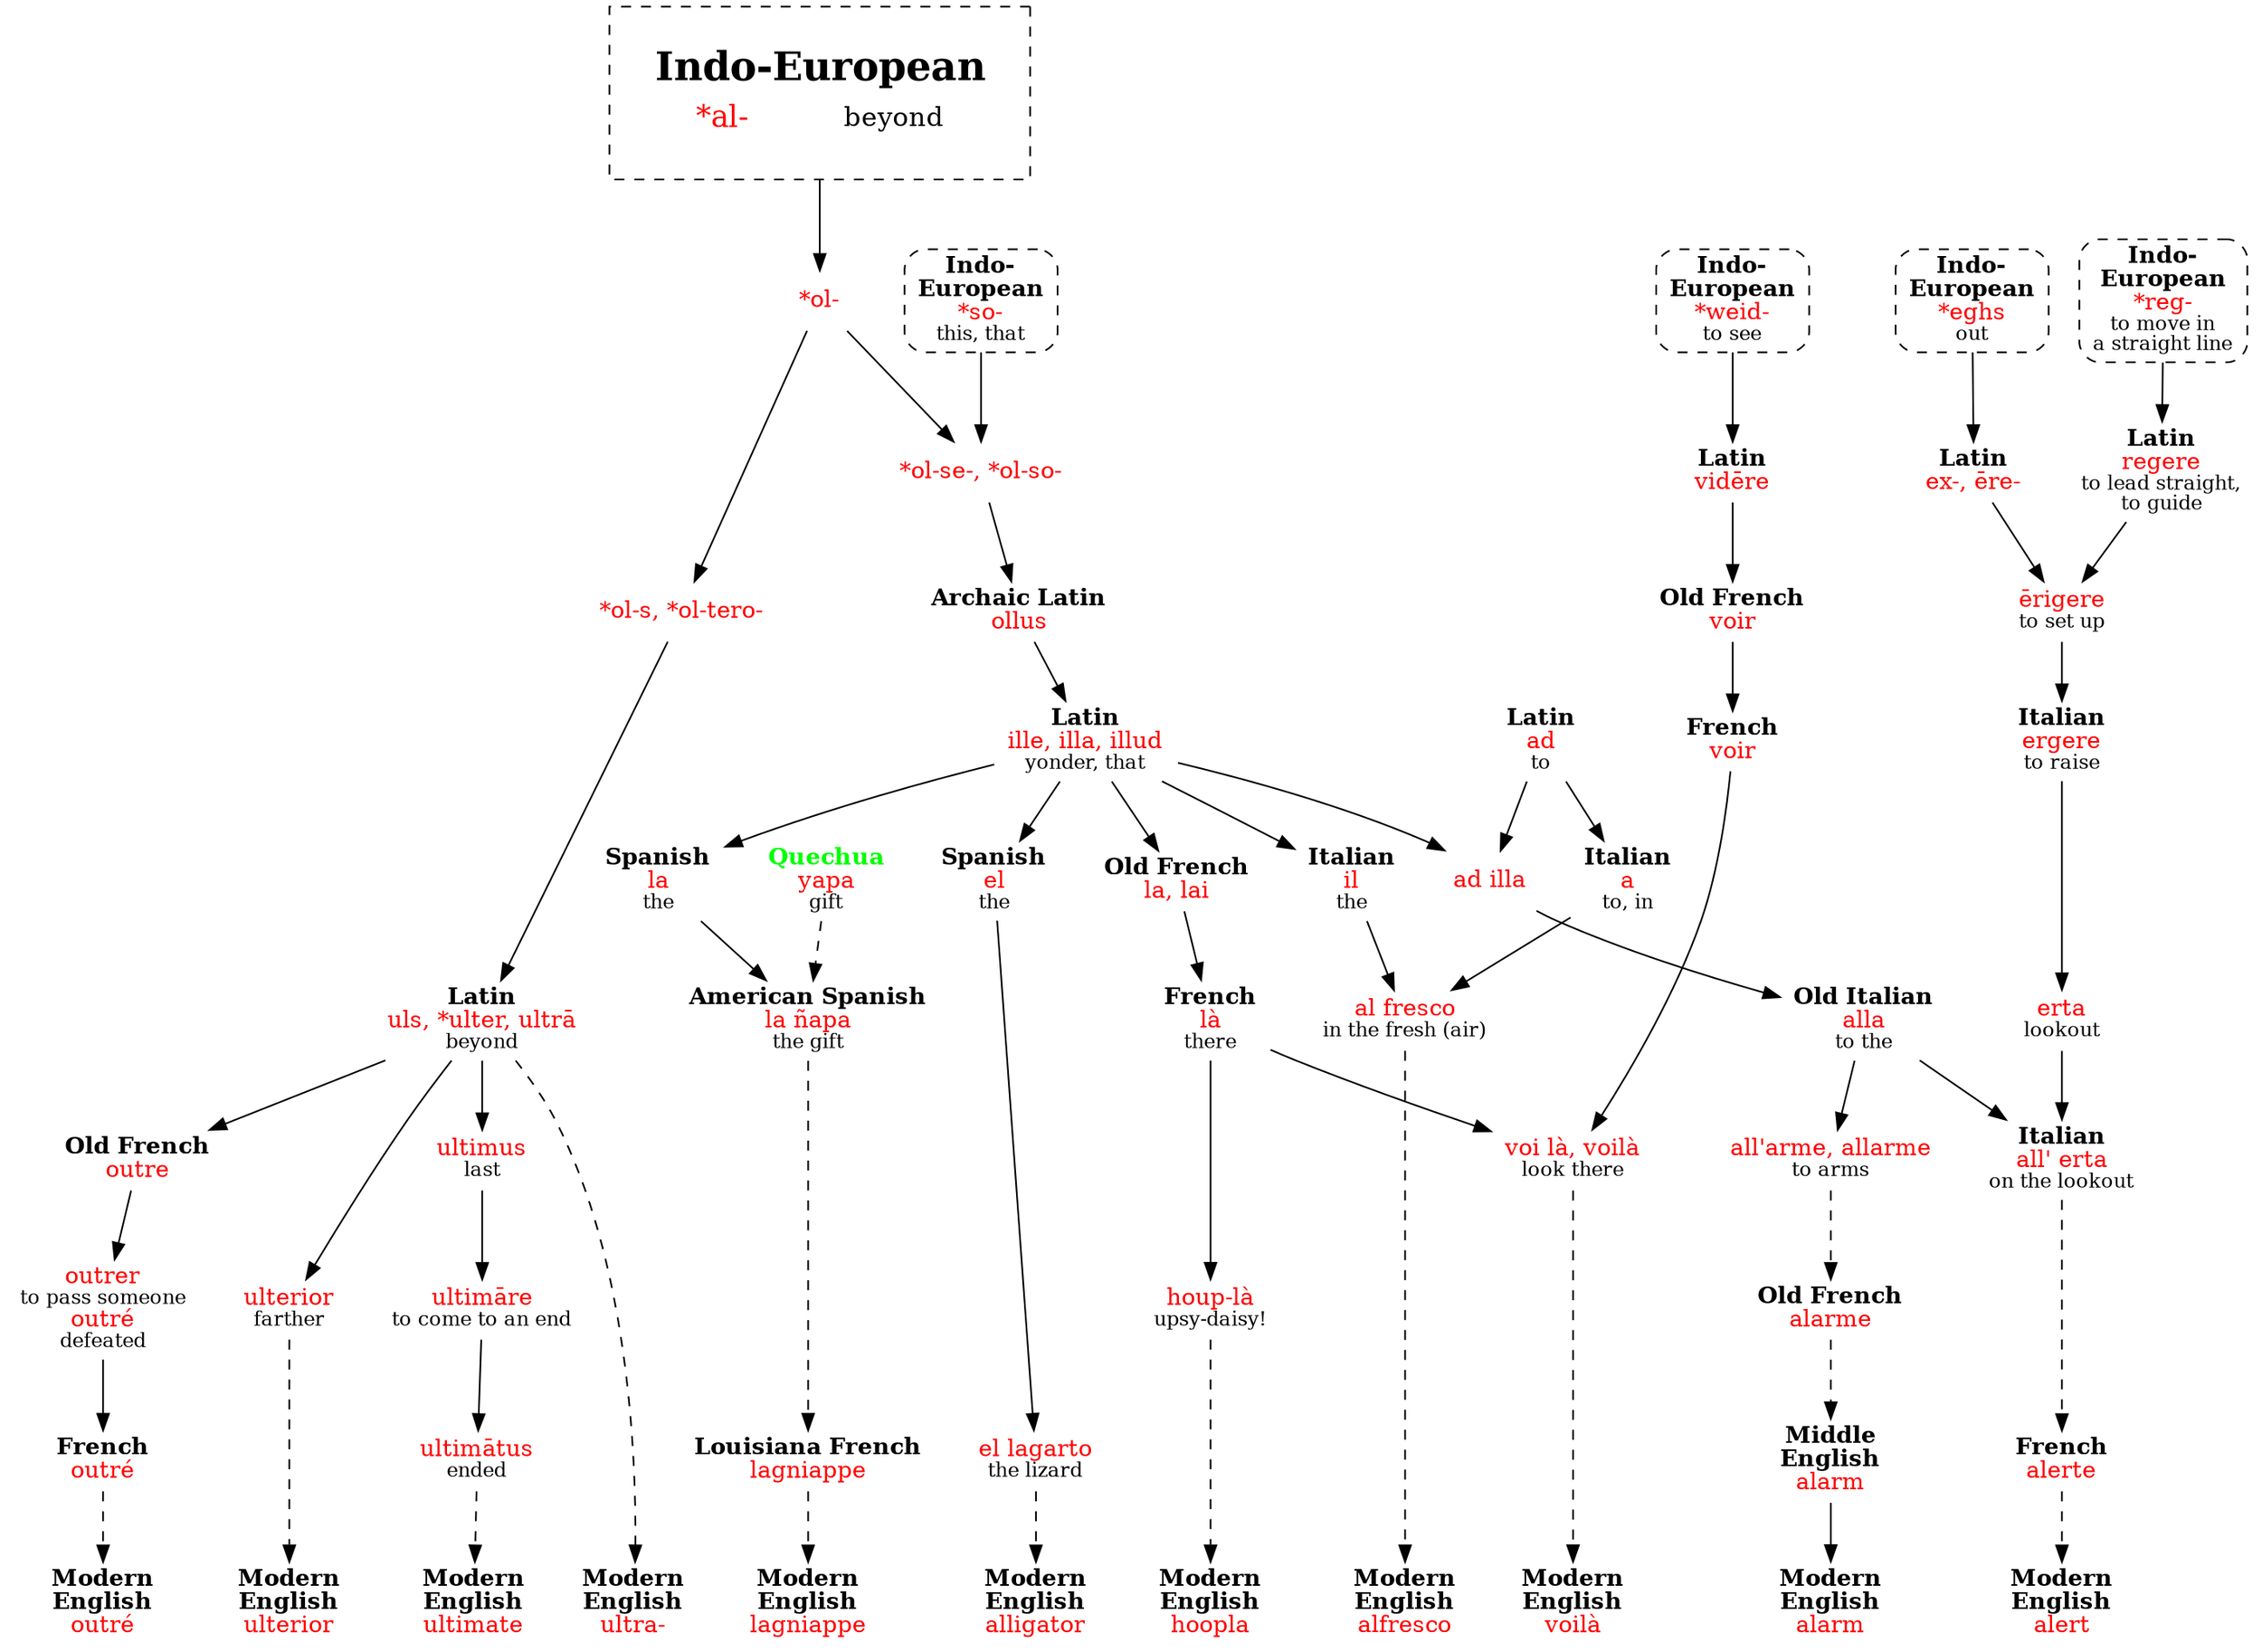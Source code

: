 strict digraph {
node [shape=none]

al [label=<<table border="0"><tr><td colspan="2"><font point-size="24"><b>Indo-European</b></font></td></tr><tr><td><font point-size="18" color="red">*al-</font></td><td><font point-size="16">beyond</font></td></tr></table>> tooltip="Indo-European \"*al-\" beyond" shape=rect style=dashed peripheries=1 margin=.3 URL="al-beyond0.svg"]

ol [label=<<font color="red">*ol-</font>>]
soIE [label=<<b>Indo-<br/>European</b><br/><font color="red">*so-</font><br/><font point-size="12">this, that</font>> shape=box style="dashed,rounded" URL="so-that.svg"]
olso [label=<<font color="red">*ol-se-, *ol-so-</font>>]
al -> ol
{ ol soIE } -> olso
ollusL [label=<<b>Archaic Latin</b><br/><font color="red">ollus</font>>]
illeL [label=<<b>Latin</b><br/><font color="red">ille, illa, illud</font><br/><font point-size="12">yonder, that</font>>]
olso -> ollusL -> illeL 

// alarm
adL [label=<<b>Latin</b><br/><font color="red">ad</font><br/><font point-size="12">to</font>>]
adillaL [label=<<font color="red">ad illa</font>>]
allaOI [label=<<b>Old Italian</b><br/><font color="red">alla</font><br/><font point-size="12">to the</font>>]
allarmeOI [label=<<font color="red">all'arme, allarme</font><br/><font point-size="12">to arms</font>>]
alarmeOF [label=<<b>Old French</b><br/><font color="red">alarme</font>>]
alarmME [label=<<b>Middle<br/>English</b><br/><font color="red">alarm</font>>]
alarm [label=<<b>Modern<br/>English</b><br/><font color="red">alarm</font>>]
{ adL illeL } -> adillaL -> allaOI -> allarmeOI
allarmeOI -> alarmeOF -> alarmME [style=dashed]
alarmME  -> alarm

// alert
regIE [label=<<b>Indo-<br/>European</b><br/><font color="red">*reg-</font><br/><font point-size="12">to move in<br/>a straight line</font>> shape=box style="dashed,rounded" URL="reg-rule.svg"] // not made
regereL [label=<<b>Latin</b><br/><font color="red">regere</font><br/><font point-size="12">to lead straight,<br/>to guide</font>>]
eghsIE [label=<<b>Indo-<br/>European</b><br/><font color="red">*eghs</font><br/><font point-size="12">out</font>> shape=box style="dashed,rounded" URL="eghs-out.svg"]
exL [label=<<b>Latin</b><br/><font color="red">ex-, ēre-</font>>]
erigereL [label=<<font color="red">ērigere</font><br/><font point-size="12">to set up</font>>]
ergereI [label=<<b>Italian</b><br/><font color="red">ergere</font><br/><font point-size="12">to raise</font>>]
ertaI [label=<<font color="red">erta</font><br/><font point-size="12">lookout</font>>]
allertaI [label=<<b>Italian</b><br/><font color="red">all' erta</font><br/><font point-size="12">on the lookout</font>>]
alerteF [label=<<b>French</b><br/><font color="red">alerte</font>>]
alert [label=<<b>Modern<br/>English</b><br/><font color="red">alert</font>>]
regIE -> regereL
eghsIE -> exL
{ exL regereL } -> erigereL -> ergereI -> ertaI
{ allaOI ertaI } -> allertaI
allertaI -> alerteF -> alert [style=dashed]

// alfresco
ilI [label=<<b>Italian</b><br/><font color="red">il</font><br/><font point-size="12">the</font>>]
aI [label=<<b>Italian</b><br/><font color="red">a</font><br/><font point-size="12">to, in</font>>]
alfrescoI [label=<<font color="red">al fresco</font><br/><font point-size="12">in the fresh (air)</font>>]
alfresco [label=<<b>Modern<br/>English</b><br/><font color="red">alfresco</font>>]
illeL -> ilI
adL -> aI
{ ilI aI } -> alfrescoI
alfrescoI -> alfresco [style=dashed]

// alligator
elS [label=<<b>Spanish</b><br/><font color="red">el</font><br/><font point-size="12">the</font>>]
ellagartoS [label=<<font color="red">el lagarto</font><br/><font point-size="12">the lizard</font>>]
alligator [label=<<b>Modern<br/>English</b><br/><font color="red">alligator</font>>]
illeL -> elS -> ellagartoS
ellagartoS -> alligator [style=dashed]

// voila
weidIE [label=<<b>Indo-<br/>European</b><br/><font color="red">*weid-</font><br/><font point-size="12">to see</font>> shape=box style="dashed,rounded" URL="weid-see3.svg"]
videreL [label=<<b>Latin</b><br/><font color="red">vidēre</font>>]
voirOF [label=<<b>Old French</b><br/><font color="red">voir</font>>]
voirF [label=<<b>French</b><br/><font color="red">voir</font>>]
laOF [label=<<b>Old French</b><br/><font color="red">la, lai</font>>]
laF [label=<<b>French</b><br/><font color="red">là</font><br/><font point-size="12">there</font>>]
voilaF [label=<<font color="red">voi là, voilà</font><br/><font point-size="12">look there</font>>]
voila [label=<<b>Modern<br/>English</b><br/><font color="red">voilà</font>>]
weidIE -> videreL -> voirOF -> voirF
illeL -> laOF -> laF
{ voirF laF } -> voilaF
voilaF -> voila [style=dashed]

// hoopla
houplaF [label=<<font color="red">houp-là</font><br/><font point-size="12">upsy-daisy!</font>>]
hoopla [label=<<b>Modern<br/>English</b><br/><font color="red">hoopla</font>>]
laF -> houplaF
houplaF -> hoopla [style=dashed]

// lagniappe
yapaQ [label=<<font color="green"><b>Quechua</b></font><br/><font color="red">yapa</font><br/><font point-size="12">gift</font>>]
laS [label=<<b>Spanish</b><br/><font color="red">la</font><br/><font point-size="12">the</font>>]
lanapaS [label=<<b>American Spanish</b><br/><font color="red">la ñapa</font><br/><font point-size="12">the gift</font>>]
lagniappeF [label=<<b>Louisiana French</b><br/><font color="red">lagniappe</font>>]
lagniappe [label=<<b>Modern<br/>English</b><br/><font color="red">lagniappe</font>>]
illeL -> laS -> lanapaS
yapaQ -> lanapaS -> lagniappeF -> lagniappe [style=dashed]

ols [label=<<font color="red">*ol-s, *ol-tero-</font>>]
ultraL [label=<<b>Latin</b><br/><font color="red">uls, *ulter, ultrā</font><br/><font point-size="12">beyond</font>>]
ol -> ols -> ultraL

// outre
outreOF [label=<<b>Old French</b><br/><font color="red">outre</font>>]
outrerOF [label=<<font color="red">outrer</font><br/><font point-size="12">to pass someone</font><br/><font color="red">outré</font><br/><font point-size="12">defeated</font>>]
outreF [label=<<b>French</b><br/><font color="red">outré</font>>]
outre [label=<<b>Modern<br/>English</b><br/><font color="red">outré</font>>]
ultraL -> outreOF -> outrerOF -> outreF
outreF -> outre [style=dashed]

// ulterior
ulteriorL [label=<<font color="red">ulterior</font><br/><font point-size="12">farther</font>>]
ulterior [label=<<b>Modern<br/>English</b><br/><font color="red">ulterior</font>>]
ultraL -> ulteriorL
ulteriorL -> ulterior [style=dashed]

// ultimate
ultimusL [label=<<font color="red">ultimus</font><br/><font point-size="12">last</font>>]
ultimareL [label=<<font color="red">ultimāre</font><br/><font point-size="12">to come to an end</font>>]
ultimatusL [label=<<font color="red">ultimātus</font><br/><font point-size="12">ended</font>>]
ultimate [label=<<b>Modern<br/>English</b><br/><font color="red">ultimate</font>>]
ultraL -> ultimusL -> ultimareL -> ultimatusL
ultimatusL -> ultimate [style=dashed]

// ultra
ultra [label=<<b>Modern<br/>English</b><br/><font color="red">ultra-</font>>]
ultraL -> ultra [style=dashed]

{ rank=sink alarm alert alfresco alligator voila hoopla lagniappe outre ultimate ulterior ultra }
{ rank=same soIE regIE eghsIE weidIE }
}